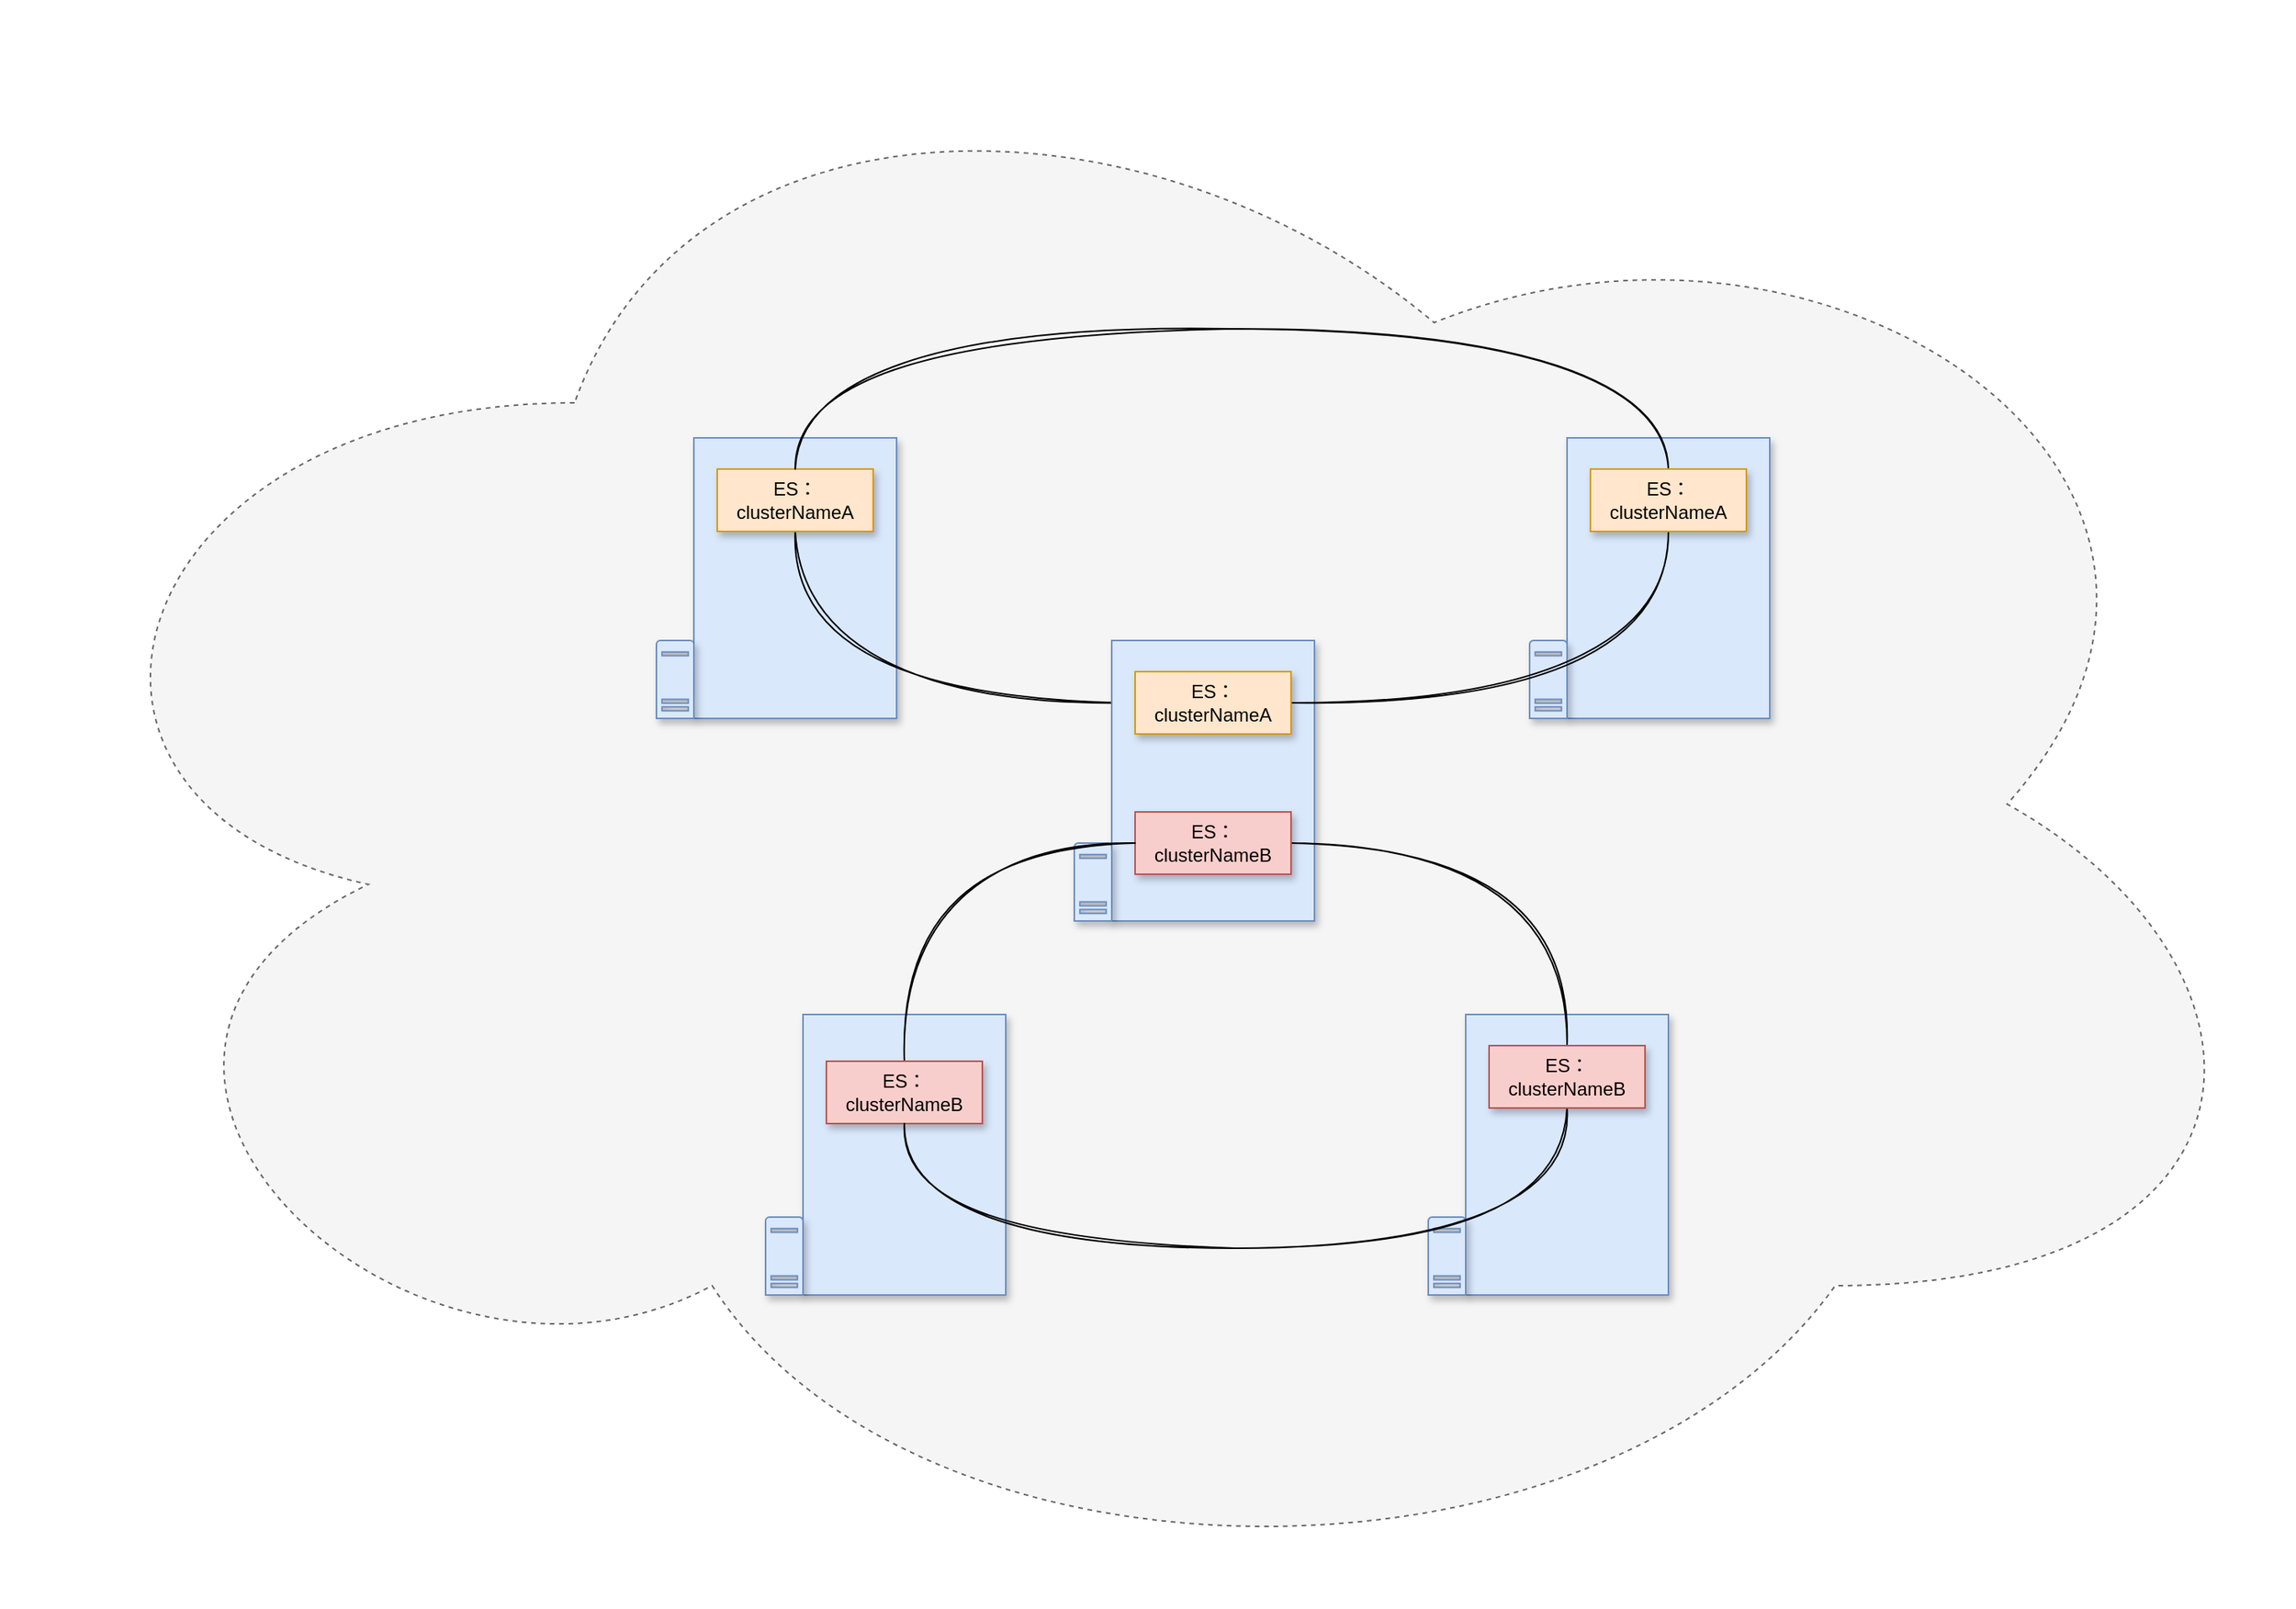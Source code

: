 <mxfile version="28.2.5" pages="5">
  <diagram name="第 1 页" id="NcM-KPUOSiEIslDwOv7z">
    <mxGraphModel dx="2466" dy="1589" grid="0" gridSize="10" guides="1" tooltips="1" connect="1" arrows="1" fold="1" page="0" pageScale="1" pageWidth="827" pageHeight="1169" math="0" shadow="0">
      <root>
        <mxCell id="0" />
        <mxCell id="1" parent="0" />
        <mxCell id="ZW7lrnVbHajq0xkmh-cy-1" value="" style="ellipse;shape=cloud;whiteSpace=wrap;html=1;shadow=0;dashed=1;fillColor=#f5f5f5;strokeColor=#666666;fontColor=#333333;gradientColor=none;" parent="1" vertex="1">
          <mxGeometry x="-380" y="-320" width="1470" height="1030" as="geometry" />
        </mxCell>
        <mxCell id="ZW7lrnVbHajq0xkmh-cy-5" value="" style="rounded=0;whiteSpace=wrap;html=1;shadow=1;fillColor=#dae8fc;strokeColor=#6c8ebf;" parent="1" vertex="1">
          <mxGeometry x="64" y="-40" width="130" height="180" as="geometry" />
        </mxCell>
        <mxCell id="POkueLPnhBk4HxsS4aua-1" value="" style="sketch=0;aspect=fixed;pointerEvents=1;shadow=1;dashed=0;html=1;strokeColor=#6c8ebf;labelPosition=center;verticalLabelPosition=bottom;verticalAlign=top;align=center;fillColor=#dae8fc;shape=mxgraph.mscae.enterprise.server_generic" vertex="1" parent="1">
          <mxGeometry x="40" y="90" width="24" height="50" as="geometry" />
        </mxCell>
        <mxCell id="POkueLPnhBk4HxsS4aua-26" style="edgeStyle=orthogonalEdgeStyle;rounded=0;orthogonalLoop=1;jettySize=auto;html=1;entryX=0;entryY=0.5;entryDx=0;entryDy=0;curved=1;exitX=0.5;exitY=1;exitDx=0;exitDy=0;sketch=1;curveFitting=1;jiggle=2;" edge="1" parent="1" source="POkueLPnhBk4HxsS4aua-4" target="POkueLPnhBk4HxsS4aua-14">
          <mxGeometry relative="1" as="geometry" />
        </mxCell>
        <mxCell id="POkueLPnhBk4HxsS4aua-4" value="ES：clusterNameA" style="rounded=0;whiteSpace=wrap;html=1;fillColor=#ffe6cc;strokeColor=#d79b00;shadow=1;" vertex="1" parent="1">
          <mxGeometry x="79" y="-20" width="100" height="40" as="geometry" />
        </mxCell>
        <mxCell id="POkueLPnhBk4HxsS4aua-6" value="" style="rounded=0;whiteSpace=wrap;html=1;shadow=1;fillColor=#dae8fc;strokeColor=#6c8ebf;" vertex="1" parent="1">
          <mxGeometry x="332" y="90" width="130" height="180" as="geometry" />
        </mxCell>
        <mxCell id="POkueLPnhBk4HxsS4aua-8" value="" style="rounded=0;whiteSpace=wrap;html=1;shadow=1;fillColor=#dae8fc;strokeColor=#6c8ebf;" vertex="1" parent="1">
          <mxGeometry x="624" y="-40" width="130" height="180" as="geometry" />
        </mxCell>
        <mxCell id="POkueLPnhBk4HxsS4aua-7" value="" style="sketch=0;aspect=fixed;pointerEvents=1;shadow=1;dashed=0;html=1;strokeColor=#6c8ebf;labelPosition=center;verticalLabelPosition=bottom;verticalAlign=top;align=center;fillColor=#dae8fc;shape=mxgraph.mscae.enterprise.server_generic" vertex="1" parent="1">
          <mxGeometry x="308" y="220" width="24" height="50" as="geometry" />
        </mxCell>
        <mxCell id="POkueLPnhBk4HxsS4aua-9" value="" style="sketch=0;aspect=fixed;pointerEvents=1;shadow=1;dashed=0;html=1;strokeColor=#6c8ebf;labelPosition=center;verticalLabelPosition=bottom;verticalAlign=top;align=center;fillColor=#dae8fc;shape=mxgraph.mscae.enterprise.server_generic" vertex="1" parent="1">
          <mxGeometry x="600" y="90" width="24" height="50" as="geometry" />
        </mxCell>
        <mxCell id="POkueLPnhBk4HxsS4aua-10" value="" style="rounded=0;whiteSpace=wrap;html=1;shadow=1;fillColor=#dae8fc;strokeColor=#6c8ebf;" vertex="1" parent="1">
          <mxGeometry x="134" y="330" width="130" height="180" as="geometry" />
        </mxCell>
        <mxCell id="POkueLPnhBk4HxsS4aua-11" value="" style="sketch=0;aspect=fixed;pointerEvents=1;shadow=1;dashed=0;html=1;strokeColor=#6c8ebf;labelPosition=center;verticalLabelPosition=bottom;verticalAlign=top;align=center;fillColor=#dae8fc;shape=mxgraph.mscae.enterprise.server_generic" vertex="1" parent="1">
          <mxGeometry x="110" y="460" width="24" height="50" as="geometry" />
        </mxCell>
        <mxCell id="POkueLPnhBk4HxsS4aua-12" value="" style="rounded=0;whiteSpace=wrap;html=1;shadow=1;fillColor=#dae8fc;strokeColor=#6c8ebf;" vertex="1" parent="1">
          <mxGeometry x="559" y="330" width="130" height="180" as="geometry" />
        </mxCell>
        <mxCell id="POkueLPnhBk4HxsS4aua-13" value="" style="sketch=0;aspect=fixed;pointerEvents=1;shadow=1;dashed=0;html=1;strokeColor=#6c8ebf;labelPosition=center;verticalLabelPosition=bottom;verticalAlign=top;align=center;fillColor=#dae8fc;shape=mxgraph.mscae.enterprise.server_generic" vertex="1" parent="1">
          <mxGeometry x="535" y="460" width="24" height="50" as="geometry" />
        </mxCell>
        <mxCell id="POkueLPnhBk4HxsS4aua-27" style="edgeStyle=orthogonalEdgeStyle;rounded=0;orthogonalLoop=1;jettySize=auto;html=1;entryX=0.5;entryY=1;entryDx=0;entryDy=0;curved=1;endArrow=none;endFill=0;sketch=1;curveFitting=1;jiggle=2;" edge="1" parent="1" source="POkueLPnhBk4HxsS4aua-14" target="POkueLPnhBk4HxsS4aua-15">
          <mxGeometry relative="1" as="geometry" />
        </mxCell>
        <mxCell id="POkueLPnhBk4HxsS4aua-14" value="ES：clusterNameA" style="rounded=0;whiteSpace=wrap;html=1;fillColor=#ffe6cc;strokeColor=#d79b00;shadow=1;" vertex="1" parent="1">
          <mxGeometry x="347" y="110" width="100" height="40" as="geometry" />
        </mxCell>
        <mxCell id="POkueLPnhBk4HxsS4aua-28" style="edgeStyle=orthogonalEdgeStyle;rounded=0;orthogonalLoop=1;jettySize=auto;html=1;entryX=0.5;entryY=0;entryDx=0;entryDy=0;curved=1;endArrow=none;endFill=0;sketch=1;curveFitting=1;jiggle=2;" edge="1" parent="1" source="POkueLPnhBk4HxsS4aua-15" target="POkueLPnhBk4HxsS4aua-4">
          <mxGeometry relative="1" as="geometry">
            <Array as="points">
              <mxPoint x="689" y="-110" />
              <mxPoint x="129" y="-110" />
            </Array>
          </mxGeometry>
        </mxCell>
        <mxCell id="POkueLPnhBk4HxsS4aua-15" value="ES：clusterNameA" style="rounded=0;whiteSpace=wrap;html=1;fillColor=#ffe6cc;strokeColor=#d79b00;shadow=1;" vertex="1" parent="1">
          <mxGeometry x="639" y="-20" width="100" height="40" as="geometry" />
        </mxCell>
        <mxCell id="POkueLPnhBk4HxsS4aua-30" style="edgeStyle=orthogonalEdgeStyle;rounded=0;orthogonalLoop=1;jettySize=auto;html=1;entryX=0.5;entryY=0;entryDx=0;entryDy=0;curved=1;endArrow=none;endFill=0;sketch=1;curveFitting=1;jiggle=2;" edge="1" parent="1" source="POkueLPnhBk4HxsS4aua-16" target="POkueLPnhBk4HxsS4aua-18">
          <mxGeometry relative="1" as="geometry" />
        </mxCell>
        <mxCell id="POkueLPnhBk4HxsS4aua-16" value="ES：clusterNameB" style="rounded=0;whiteSpace=wrap;html=1;fillColor=#f8cecc;strokeColor=#b85450;shadow=1;" vertex="1" parent="1">
          <mxGeometry x="347" y="200" width="100" height="40" as="geometry" />
        </mxCell>
        <mxCell id="POkueLPnhBk4HxsS4aua-29" style="edgeStyle=orthogonalEdgeStyle;rounded=0;orthogonalLoop=1;jettySize=auto;html=1;entryX=0;entryY=0.5;entryDx=0;entryDy=0;curved=1;exitX=0.5;exitY=0;exitDx=0;exitDy=0;endArrow=none;endFill=0;sketch=1;curveFitting=1;jiggle=2;" edge="1" parent="1" source="POkueLPnhBk4HxsS4aua-17" target="POkueLPnhBk4HxsS4aua-16">
          <mxGeometry relative="1" as="geometry" />
        </mxCell>
        <mxCell id="POkueLPnhBk4HxsS4aua-17" value="ES：clusterNameB" style="rounded=0;whiteSpace=wrap;html=1;fillColor=#f8cecc;strokeColor=#b85450;shadow=1;" vertex="1" parent="1">
          <mxGeometry x="149" y="360" width="100" height="40" as="geometry" />
        </mxCell>
        <mxCell id="POkueLPnhBk4HxsS4aua-32" style="edgeStyle=orthogonalEdgeStyle;rounded=0;orthogonalLoop=1;jettySize=auto;html=1;entryX=0.5;entryY=1;entryDx=0;entryDy=0;curved=1;endArrow=none;endFill=0;sketch=1;curveFitting=1;jiggle=2;" edge="1" parent="1" source="POkueLPnhBk4HxsS4aua-18" target="POkueLPnhBk4HxsS4aua-17">
          <mxGeometry relative="1" as="geometry">
            <Array as="points">
              <mxPoint x="624" y="480" />
              <mxPoint x="199" y="480" />
            </Array>
          </mxGeometry>
        </mxCell>
        <mxCell id="POkueLPnhBk4HxsS4aua-18" value="ES：clusterNameB" style="rounded=0;whiteSpace=wrap;html=1;fillColor=#f8cecc;strokeColor=#b85450;shadow=1;" vertex="1" parent="1">
          <mxGeometry x="574" y="350" width="100" height="40" as="geometry" />
        </mxCell>
      </root>
    </mxGraphModel>
  </diagram>
  <diagram id="6DK0DR-X8en_kLgxcqlA" name="第 2 页">
    <mxGraphModel dx="2866" dy="1189" grid="0" gridSize="10" guides="1" tooltips="1" connect="1" arrows="1" fold="1" page="0" pageScale="1" pageWidth="827" pageHeight="1169" math="0" shadow="0">
      <root>
        <mxCell id="0" />
        <mxCell id="1" parent="0" />
        <mxCell id="HaYSIM9IVPqU2rIB0iPA-1" value="" style="rounded=0;whiteSpace=wrap;html=1;shadow=1;fillColor=#d5e8d4;strokeColor=#82b366;" vertex="1" parent="1">
          <mxGeometry x="-400" y="250" width="830" height="120" as="geometry" />
        </mxCell>
        <mxCell id="HaYSIM9IVPqU2rIB0iPA-2" value="" style="rounded=0;whiteSpace=wrap;html=1;shadow=1;fillColor=#dae8fc;strokeColor=#6c8ebf;" vertex="1" parent="1">
          <mxGeometry x="-400" y="500" width="600" height="450" as="geometry" />
        </mxCell>
        <mxCell id="HaYSIM9IVPqU2rIB0iPA-4" value="" style="rounded=0;whiteSpace=wrap;html=1;shadow=1;fillColor=#dae8fc;strokeColor=#6c8ebf;" vertex="1" parent="1">
          <mxGeometry x="230" y="400" width="200" height="550" as="geometry" />
        </mxCell>
        <mxCell id="HaYSIM9IVPqU2rIB0iPA-5" value="" style="rounded=0;whiteSpace=wrap;html=1;shadow=1;fillColor=#ffe6cc;strokeColor=#d79b00;" vertex="1" parent="1">
          <mxGeometry x="-400" y="400" width="600" height="90" as="geometry" />
        </mxCell>
        <mxCell id="HaYSIM9IVPqU2rIB0iPA-6" value="集群管理" style="rounded=1;whiteSpace=wrap;html=1;shadow=1;" vertex="1" parent="1">
          <mxGeometry x="-130" y="415" width="130" height="50" as="geometry" />
        </mxCell>
        <mxCell id="HaYSIM9IVPqU2rIB0iPA-7" value="流量路由" style="rounded=1;whiteSpace=wrap;html=1;shadow=1;" vertex="1" parent="1">
          <mxGeometry x="40" y="415" width="130" height="50" as="geometry" />
        </mxCell>
        <mxCell id="HaYSIM9IVPqU2rIB0iPA-8" value="" style="rounded=0;whiteSpace=wrap;html=1;dashed=1;shadow=1;" vertex="1" parent="1">
          <mxGeometry x="-310" y="538.75" width="230" height="372.5" as="geometry" />
        </mxCell>
        <mxCell id="HaYSIM9IVPqU2rIB0iPA-9" value="" style="rounded=0;whiteSpace=wrap;html=1;dashed=1;shadow=1;" vertex="1" parent="1">
          <mxGeometry x="-50" y="538.75" width="230" height="372.5" as="geometry" />
        </mxCell>
        <mxCell id="HaYSIM9IVPqU2rIB0iPA-10" value="条件组装" style="rounded=1;whiteSpace=wrap;html=1;shadow=1;" vertex="1" parent="1">
          <mxGeometry x="-300" y="290" width="190" height="50" as="geometry" />
        </mxCell>
        <mxCell id="HaYSIM9IVPqU2rIB0iPA-11" value="索引管理" style="rounded=1;whiteSpace=wrap;html=1;shadow=1;" vertex="1" parent="1">
          <mxGeometry x="-300" y="415" width="130" height="50" as="geometry" />
        </mxCell>
        <mxCell id="HaYSIM9IVPqU2rIB0iPA-12" value="货源召回" style="rounded=1;whiteSpace=wrap;html=1;shadow=1;" vertex="1" parent="1">
          <mxGeometry x="-60" y="290" width="190" height="50" as="geometry" />
        </mxCell>
        <mxCell id="HaYSIM9IVPqU2rIB0iPA-13" value="结果组装" style="rounded=1;whiteSpace=wrap;html=1;shadow=1;" vertex="1" parent="1">
          <mxGeometry x="170" y="290" width="190" height="50" as="geometry" />
        </mxCell>
        <mxCell id="sPuUe4dWQQcML2RTUmLT-4" value="cargo-cluster01" style="rounded=1;whiteSpace=wrap;html=1;shadow=1;" vertex="1" parent="1">
          <mxGeometry x="-260" y="590" width="130" height="50" as="geometry" />
        </mxCell>
        <mxCell id="sPuUe4dWQQcML2RTUmLT-5" value="cargo-cluster02" style="rounded=1;whiteSpace=wrap;html=1;shadow=1;" vertex="1" parent="1">
          <mxGeometry x="-260" y="690" width="130" height="50" as="geometry" />
        </mxCell>
        <mxCell id="sPuUe4dWQQcML2RTUmLT-6" value="cargo-cluster03" style="rounded=1;whiteSpace=wrap;html=1;shadow=1;" vertex="1" parent="1">
          <mxGeometry x="-260" y="790" width="130" height="50" as="geometry" />
        </mxCell>
        <mxCell id="sPuUe4dWQQcML2RTUmLT-7" value="cargo-cluster04" style="rounded=1;whiteSpace=wrap;html=1;shadow=1;" vertex="1" parent="1">
          <mxGeometry y="590" width="130" height="50" as="geometry" />
        </mxCell>
        <mxCell id="sPuUe4dWQQcML2RTUmLT-8" value="cargo-cluster05" style="rounded=1;whiteSpace=wrap;html=1;shadow=1;" vertex="1" parent="1">
          <mxGeometry y="690" width="130" height="50" as="geometry" />
        </mxCell>
        <mxCell id="sPuUe4dWQQcML2RTUmLT-9" value="cargo-cluster06" style="rounded=1;whiteSpace=wrap;html=1;shadow=1;" vertex="1" parent="1">
          <mxGeometry y="790" width="130" height="50" as="geometry" />
        </mxCell>
        <mxCell id="sPuUe4dWQQcML2RTUmLT-11" value="主搜" style="rounded=0;whiteSpace=wrap;html=1;dashed=1;shadow=0;glass=0;gradientColor=none;" vertex="1" parent="1">
          <mxGeometry x="-310" y="538.75" width="230" height="30" as="geometry" />
        </mxCell>
        <mxCell id="sPuUe4dWQQcML2RTUmLT-12" value="推荐" style="rounded=0;whiteSpace=wrap;html=1;dashed=1;shadow=0;" vertex="1" parent="1">
          <mxGeometry x="-50" y="538.75" width="230" height="30" as="geometry" />
        </mxCell>
        <mxCell id="sPuUe4dWQQcML2RTUmLT-13" value="倒排&lt;div&gt;ES cluster&lt;/div&gt;" style="sketch=0;aspect=fixed;pointerEvents=1;shadow=1;dashed=0;html=1;strokeColor=#6c8ebf;labelPosition=center;verticalLabelPosition=bottom;verticalAlign=top;align=center;fillColor=#dae8fc;shape=mxgraph.mscae.enterprise.cluster_server" vertex="1" parent="1">
          <mxGeometry x="-390" y="510" width="60" height="75" as="geometry" />
        </mxCell>
        <mxCell id="sPuUe4dWQQcML2RTUmLT-14" value="检索服务" style="sketch=0;aspect=fixed;pointerEvents=1;shadow=1;dashed=0;html=1;strokeColor=#82b366;labelPosition=center;verticalLabelPosition=bottom;verticalAlign=top;align=center;fillColor=#d5e8d4;shape=mxgraph.mscae.enterprise.application_server" vertex="1" parent="1">
          <mxGeometry x="-390" y="260" width="60.2" height="70" as="geometry" />
        </mxCell>
        <mxCell id="sPuUe4dWQQcML2RTUmLT-15" value="knowsearch" style="sketch=0;aspect=fixed;pointerEvents=1;shadow=1;dashed=0;html=1;strokeColor=#d79b00;labelPosition=center;verticalLabelPosition=bottom;verticalAlign=top;align=center;shape=mxgraph.azure.startup_task;fillColor=#ffe6cc;" vertex="1" parent="1">
          <mxGeometry x="-390" y="410" width="48" height="50" as="geometry" />
        </mxCell>
        <mxCell id="sPuUe4dWQQcML2RTUmLT-19" value="正排 Redis cluster" style="sketch=0;aspect=fixed;pointerEvents=1;shadow=1;dashed=0;html=1;strokeColor=#6c8ebf;labelPosition=center;verticalLabelPosition=bottom;verticalAlign=top;align=center;fillColor=#dae8fc;shape=mxgraph.mscae.enterprise.server_farm" vertex="1" parent="1">
          <mxGeometry x="283.13" y="415" width="93.75" height="60" as="geometry" />
        </mxCell>
        <mxCell id="sPuUe4dWQQcML2RTUmLT-20" value="forward-cluster01" style="rounded=1;whiteSpace=wrap;html=1;shadow=1;" vertex="1" parent="1">
          <mxGeometry x="265" y="540" width="130" height="50" as="geometry" />
        </mxCell>
        <mxCell id="sPuUe4dWQQcML2RTUmLT-22" value="forward-cluster02" style="rounded=1;whiteSpace=wrap;html=1;shadow=1;" vertex="1" parent="1">
          <mxGeometry x="265" y="640" width="130" height="50" as="geometry" />
        </mxCell>
        <mxCell id="sPuUe4dWQQcML2RTUmLT-23" value="forward-cluster03" style="rounded=1;whiteSpace=wrap;html=1;shadow=1;" vertex="1" parent="1">
          <mxGeometry x="265" y="740" width="130" height="50" as="geometry" />
        </mxCell>
        <mxCell id="sPuUe4dWQQcML2RTUmLT-24" value="forward-cluster04" style="rounded=1;whiteSpace=wrap;html=1;shadow=1;" vertex="1" parent="1">
          <mxGeometry x="265" y="840" width="130" height="50" as="geometry" />
        </mxCell>
      </root>
    </mxGraphModel>
  </diagram>
  <diagram id="j7sSobQefZrTiGpCo88B" name="第 3 页">
    <mxGraphModel dx="2866" dy="1189" grid="0" gridSize="10" guides="1" tooltips="1" connect="1" arrows="1" fold="1" page="0" pageScale="1" pageWidth="827" pageHeight="1169" math="0" shadow="0">
      <root>
        <mxCell id="0" />
        <mxCell id="1" parent="0" />
        <mxCell id="hUkBHmyU31tKuF2Mvk2b-20" style="edgeStyle=orthogonalEdgeStyle;rounded=0;orthogonalLoop=1;jettySize=auto;html=1;entryX=0.5;entryY=0;entryDx=0;entryDy=0;" edge="1" parent="1" source="hUkBHmyU31tKuF2Mvk2b-14" target="hUkBHmyU31tKuF2Mvk2b-19">
          <mxGeometry relative="1" as="geometry" />
        </mxCell>
        <mxCell id="hUkBHmyU31tKuF2Mvk2b-14" value="" style="rounded=0;whiteSpace=wrap;html=1;dashed=1;shadow=1;fillColor=#dae8fc;strokeColor=#6c8ebf;" vertex="1" parent="1">
          <mxGeometry x="-280" y="720" width="520" height="150" as="geometry" />
        </mxCell>
        <mxCell id="hUkBHmyU31tKuF2Mvk2b-5" value="" style="edgeStyle=orthogonalEdgeStyle;rounded=0;orthogonalLoop=1;jettySize=auto;html=1;" edge="1" parent="1" source="hUkBHmyU31tKuF2Mvk2b-1" target="hUkBHmyU31tKuF2Mvk2b-4">
          <mxGeometry relative="1" as="geometry" />
        </mxCell>
        <mxCell id="hUkBHmyU31tKuF2Mvk2b-1" value="货源事件&lt;div&gt;上架、更新、下架&lt;/div&gt;" style="rounded=1;whiteSpace=wrap;html=1;shadow=1;fillColor=#dae8fc;strokeColor=#6c8ebf;" vertex="1" parent="1">
          <mxGeometry x="-120" y="40" width="200" height="80" as="geometry" />
        </mxCell>
        <mxCell id="hUkBHmyU31tKuF2Mvk2b-7" style="edgeStyle=orthogonalEdgeStyle;rounded=0;orthogonalLoop=1;jettySize=auto;html=1;entryX=0.5;entryY=0;entryDx=0;entryDy=0;" edge="1" parent="1" source="hUkBHmyU31tKuF2Mvk2b-4" target="hUkBHmyU31tKuF2Mvk2b-6">
          <mxGeometry relative="1" as="geometry" />
        </mxCell>
        <mxCell id="hUkBHmyU31tKuF2Mvk2b-4" value="货源属性值处理" style="rounded=1;whiteSpace=wrap;html=1;shadow=1;fillColor=#dae8fc;strokeColor=#6c8ebf;" vertex="1" parent="1">
          <mxGeometry x="-120" y="170" width="200" height="80" as="geometry" />
        </mxCell>
        <mxCell id="hUkBHmyU31tKuF2Mvk2b-6" value="数据中心Merge" style="rounded=1;whiteSpace=wrap;html=1;shadow=1;fillColor=#f8cecc;strokeColor=#b85450;" vertex="1" parent="1">
          <mxGeometry x="-120" y="300" width="200" height="80" as="geometry" />
        </mxCell>
        <mxCell id="hUkBHmyU31tKuF2Mvk2b-16" style="edgeStyle=orthogonalEdgeStyle;rounded=0;orthogonalLoop=1;jettySize=auto;html=1;" edge="1" parent="1" source="hUkBHmyU31tKuF2Mvk2b-8" target="hUkBHmyU31tKuF2Mvk2b-11">
          <mxGeometry relative="1" as="geometry" />
        </mxCell>
        <mxCell id="hUkBHmyU31tKuF2Mvk2b-8" value="&lt;div&gt;基于外部版本号，&lt;/div&gt;并发写入相应ES集群" style="rounded=1;whiteSpace=wrap;html=1;shadow=1;fillColor=#dae8fc;strokeColor=#6c8ebf;" vertex="1" parent="1">
          <mxGeometry x="-120" y="590" width="200" height="80" as="geometry" />
        </mxCell>
        <mxCell id="hUkBHmyU31tKuF2Mvk2b-10" value="cluster01" style="shape=cylinder3;whiteSpace=wrap;html=1;boundedLbl=1;backgroundOutline=1;size=15;shadow=1;fillColor=#dae8fc;strokeColor=#6c8ebf;" vertex="1" parent="1">
          <mxGeometry x="-230" y="750" width="60" height="90" as="geometry" />
        </mxCell>
        <mxCell id="hUkBHmyU31tKuF2Mvk2b-11" value="cluster02" style="shape=cylinder3;whiteSpace=wrap;html=1;boundedLbl=1;backgroundOutline=1;size=15;shadow=1;fillColor=#dae8fc;strokeColor=#6c8ebf;" vertex="1" parent="1">
          <mxGeometry x="-110" y="750" width="60" height="90" as="geometry" />
        </mxCell>
        <mxCell id="hUkBHmyU31tKuF2Mvk2b-12" value="cluster03" style="shape=cylinder3;whiteSpace=wrap;html=1;boundedLbl=1;backgroundOutline=1;size=15;shadow=1;fillColor=#dae8fc;strokeColor=#6c8ebf;" vertex="1" parent="1">
          <mxGeometry x="10" y="750" width="60" height="90" as="geometry" />
        </mxCell>
        <mxCell id="hUkBHmyU31tKuF2Mvk2b-13" value="cluster04" style="shape=cylinder3;whiteSpace=wrap;html=1;boundedLbl=1;backgroundOutline=1;size=15;shadow=1;fillColor=#dae8fc;strokeColor=#6c8ebf;" vertex="1" parent="1">
          <mxGeometry x="130" y="750" width="60" height="90" as="geometry" />
        </mxCell>
        <mxCell id="hUkBHmyU31tKuF2Mvk2b-15" style="edgeStyle=orthogonalEdgeStyle;rounded=0;orthogonalLoop=1;jettySize=auto;html=1;entryX=0.5;entryY=0;entryDx=0;entryDy=0;entryPerimeter=0;" edge="1" parent="1" source="hUkBHmyU31tKuF2Mvk2b-8" target="hUkBHmyU31tKuF2Mvk2b-10">
          <mxGeometry relative="1" as="geometry" />
        </mxCell>
        <mxCell id="hUkBHmyU31tKuF2Mvk2b-17" style="edgeStyle=orthogonalEdgeStyle;rounded=0;orthogonalLoop=1;jettySize=auto;html=1;entryX=0.5;entryY=0;entryDx=0;entryDy=0;entryPerimeter=0;" edge="1" parent="1" source="hUkBHmyU31tKuF2Mvk2b-8" target="hUkBHmyU31tKuF2Mvk2b-12">
          <mxGeometry relative="1" as="geometry" />
        </mxCell>
        <mxCell id="hUkBHmyU31tKuF2Mvk2b-18" style="edgeStyle=orthogonalEdgeStyle;rounded=0;orthogonalLoop=1;jettySize=auto;html=1;entryX=0.5;entryY=0;entryDx=0;entryDy=0;entryPerimeter=0;" edge="1" parent="1" source="hUkBHmyU31tKuF2Mvk2b-8" target="hUkBHmyU31tKuF2Mvk2b-13">
          <mxGeometry relative="1" as="geometry" />
        </mxCell>
        <mxCell id="hUkBHmyU31tKuF2Mvk2b-22" value="" style="edgeStyle=orthogonalEdgeStyle;rounded=0;orthogonalLoop=1;jettySize=auto;html=1;" edge="1" parent="1" source="hUkBHmyU31tKuF2Mvk2b-19" target="hUkBHmyU31tKuF2Mvk2b-21">
          <mxGeometry relative="1" as="geometry" />
        </mxCell>
        <mxCell id="hUkBHmyU31tKuF2Mvk2b-34" style="edgeStyle=orthogonalEdgeStyle;rounded=0;orthogonalLoop=1;jettySize=auto;html=1;entryX=0;entryY=0.5;entryDx=0;entryDy=0;" edge="1" parent="1" source="hUkBHmyU31tKuF2Mvk2b-19" target="hUkBHmyU31tKuF2Mvk2b-23">
          <mxGeometry relative="1" as="geometry" />
        </mxCell>
        <mxCell id="hUkBHmyU31tKuF2Mvk2b-48" style="edgeStyle=orthogonalEdgeStyle;rounded=0;orthogonalLoop=1;jettySize=auto;html=1;entryX=1;entryY=0.5;entryDx=0;entryDy=0;" edge="1" parent="1" source="hUkBHmyU31tKuF2Mvk2b-19" target="hUkBHmyU31tKuF2Mvk2b-47">
          <mxGeometry relative="1" as="geometry" />
        </mxCell>
        <mxCell id="hUkBHmyU31tKuF2Mvk2b-19" value="根据写入结果，&lt;div&gt;对写入失败的集群进行延时重试&lt;/div&gt;" style="rounded=1;whiteSpace=wrap;html=1;shadow=1;fillColor=#dae8fc;strokeColor=#6c8ebf;" vertex="1" parent="1">
          <mxGeometry x="-120" y="930" width="200" height="80" as="geometry" />
        </mxCell>
        <mxCell id="hUkBHmyU31tKuF2Mvk2b-21" value="end" style="rounded=1;whiteSpace=wrap;html=1;shadow=1;fillColor=#dae8fc;strokeColor=#6c8ebf;" vertex="1" parent="1">
          <mxGeometry x="-120" y="1070" width="200" height="80" as="geometry" />
        </mxCell>
        <mxCell id="hUkBHmyU31tKuF2Mvk2b-35" style="edgeStyle=orthogonalEdgeStyle;rounded=0;orthogonalLoop=1;jettySize=auto;html=1;entryX=0.5;entryY=1;entryDx=0;entryDy=0;" edge="1" parent="1" source="hUkBHmyU31tKuF2Mvk2b-23" target="hUkBHmyU31tKuF2Mvk2b-29">
          <mxGeometry relative="1" as="geometry" />
        </mxCell>
        <mxCell id="hUkBHmyU31tKuF2Mvk2b-39" value="N" style="edgeLabel;html=1;align=center;verticalAlign=middle;resizable=0;points=[];" vertex="1" connectable="0" parent="hUkBHmyU31tKuF2Mvk2b-35">
          <mxGeometry x="-0.16" relative="1" as="geometry">
            <mxPoint as="offset" />
          </mxGeometry>
        </mxCell>
        <mxCell id="hUkBHmyU31tKuF2Mvk2b-37" style="edgeStyle=orthogonalEdgeStyle;rounded=0;orthogonalLoop=1;jettySize=auto;html=1;entryX=0.5;entryY=0;entryDx=0;entryDy=0;" edge="1" parent="1" source="hUkBHmyU31tKuF2Mvk2b-23" target="hUkBHmyU31tKuF2Mvk2b-36">
          <mxGeometry relative="1" as="geometry" />
        </mxCell>
        <mxCell id="hUkBHmyU31tKuF2Mvk2b-38" value="Y" style="edgeLabel;html=1;align=center;verticalAlign=middle;resizable=0;points=[];" vertex="1" connectable="0" parent="hUkBHmyU31tKuF2Mvk2b-37">
          <mxGeometry x="-0.04" y="2" relative="1" as="geometry">
            <mxPoint as="offset" />
          </mxGeometry>
        </mxCell>
        <mxCell id="hUkBHmyU31tKuF2Mvk2b-23" value="是否超过最大重试次数" style="rhombus;whiteSpace=wrap;html=1;shadow=1;fillColor=#dae8fc;strokeColor=#6c8ebf;" vertex="1" parent="1">
          <mxGeometry x="290" y="920" width="260" height="100" as="geometry" />
        </mxCell>
        <mxCell id="hUkBHmyU31tKuF2Mvk2b-32" style="edgeStyle=orthogonalEdgeStyle;rounded=0;orthogonalLoop=1;jettySize=auto;html=1;entryX=0.5;entryY=1;entryDx=0;entryDy=0;" edge="1" parent="1" source="hUkBHmyU31tKuF2Mvk2b-26" target="hUkBHmyU31tKuF2Mvk2b-30">
          <mxGeometry relative="1" as="geometry" />
        </mxCell>
        <mxCell id="hUkBHmyU31tKuF2Mvk2b-26" value="" style="verticalLabelPosition=bottom;verticalAlign=top;html=1;shape=mxgraph.flowchart.parallel_mode;pointerEvents=1;shadow=1;fillColor=#dae8fc;strokeColor=#6c8ebf;" vertex="1" parent="1">
          <mxGeometry x="372.5" y="720" width="95" height="40" as="geometry" />
        </mxCell>
        <mxCell id="hUkBHmyU31tKuF2Mvk2b-29" value="发送延时重试消息" style="rounded=1;whiteSpace=wrap;html=1;shadow=1;fillColor=#dae8fc;strokeColor=#6c8ebf;" vertex="1" parent="1">
          <mxGeometry x="320" y="790" width="200" height="80" as="geometry" />
        </mxCell>
        <mxCell id="hUkBHmyU31tKuF2Mvk2b-31" style="edgeStyle=orthogonalEdgeStyle;rounded=0;orthogonalLoop=1;jettySize=auto;html=1;entryX=0.5;entryY=0;entryDx=0;entryDy=0;" edge="1" parent="1" source="hUkBHmyU31tKuF2Mvk2b-30" target="hUkBHmyU31tKuF2Mvk2b-8">
          <mxGeometry relative="1" as="geometry">
            <Array as="points">
              <mxPoint x="420" y="570" />
              <mxPoint x="-20" y="570" />
            </Array>
          </mxGeometry>
        </mxCell>
        <mxCell id="hUkBHmyU31tKuF2Mvk2b-30" value="延时消费" style="rounded=1;whiteSpace=wrap;html=1;shadow=1;fillColor=#dae8fc;strokeColor=#6c8ebf;" vertex="1" parent="1">
          <mxGeometry x="320" y="590" width="200" height="80" as="geometry" />
        </mxCell>
        <mxCell id="hUkBHmyU31tKuF2Mvk2b-33" style="edgeStyle=orthogonalEdgeStyle;rounded=0;orthogonalLoop=1;jettySize=auto;html=1;entryX=0.5;entryY=1;entryDx=0;entryDy=0;entryPerimeter=0;" edge="1" parent="1" source="hUkBHmyU31tKuF2Mvk2b-29" target="hUkBHmyU31tKuF2Mvk2b-26">
          <mxGeometry relative="1" as="geometry" />
        </mxCell>
        <mxCell id="hUkBHmyU31tKuF2Mvk2b-36" value="打点，告警" style="rounded=1;whiteSpace=wrap;html=1;shadow=1;fillColor=#dae8fc;strokeColor=#6c8ebf;" vertex="1" parent="1">
          <mxGeometry x="320" y="1070" width="200" height="80" as="geometry" />
        </mxCell>
        <mxCell id="hUkBHmyU31tKuF2Mvk2b-42" value="" style="outlineConnect=0;dashed=0;verticalLabelPosition=bottom;verticalAlign=top;align=center;html=1;shape=mxgraph.aws3.mysql_db_instance;fillColor=#f8cecc;strokeColor=#b85450;" vertex="1" parent="1">
          <mxGeometry x="-410" y="288" width="100" height="104" as="geometry" />
        </mxCell>
        <mxCell id="hUkBHmyU31tKuF2Mvk2b-43" style="edgeStyle=orthogonalEdgeStyle;rounded=0;orthogonalLoop=1;jettySize=auto;html=1;entryX=1;entryY=0.5;entryDx=0;entryDy=0;entryPerimeter=0;" edge="1" parent="1" source="hUkBHmyU31tKuF2Mvk2b-6" target="hUkBHmyU31tKuF2Mvk2b-42">
          <mxGeometry relative="1" as="geometry" />
        </mxCell>
        <mxCell id="hUkBHmyU31tKuF2Mvk2b-46" style="edgeStyle=orthogonalEdgeStyle;rounded=0;orthogonalLoop=1;jettySize=auto;html=1;" edge="1" parent="1" source="hUkBHmyU31tKuF2Mvk2b-44">
          <mxGeometry relative="1" as="geometry">
            <mxPoint x="-20" y="590" as="targetPoint" />
          </mxGeometry>
        </mxCell>
        <mxCell id="hUkBHmyU31tKuF2Mvk2b-44" value="完整的货源document&lt;div&gt;&lt;br&gt;&lt;div&gt;版本号信息&lt;/div&gt;&lt;/div&gt;" style="shape=note;whiteSpace=wrap;html=1;backgroundOutline=1;darkOpacity=0.05;align=left;fillColor=#dae8fc;strokeColor=#6c8ebf;" vertex="1" parent="1">
          <mxGeometry x="-90" y="430" width="140" height="100" as="geometry" />
        </mxCell>
        <mxCell id="hUkBHmyU31tKuF2Mvk2b-45" style="edgeStyle=orthogonalEdgeStyle;rounded=0;orthogonalLoop=1;jettySize=auto;html=1;entryX=0.5;entryY=0;entryDx=0;entryDy=0;entryPerimeter=0;" edge="1" parent="1" source="hUkBHmyU31tKuF2Mvk2b-6" target="hUkBHmyU31tKuF2Mvk2b-44">
          <mxGeometry relative="1" as="geometry" />
        </mxCell>
        <mxCell id="hUkBHmyU31tKuF2Mvk2b-47" value="版本冲突写入失败，直接丢弃" style="rounded=1;whiteSpace=wrap;html=1;shadow=1;fillColor=#ffe6cc;strokeColor=#d79b00;" vertex="1" parent="1">
          <mxGeometry x="-440" y="930" width="200" height="80" as="geometry" />
        </mxCell>
      </root>
    </mxGraphModel>
  </diagram>
  <diagram id="1UHFJrEZpcMNtvRnG2m5" name="第 4 页">
    <mxGraphModel dx="2466" dy="1189" grid="0" gridSize="10" guides="1" tooltips="1" connect="1" arrows="1" fold="1" page="0" pageScale="1" pageWidth="827" pageHeight="1169" math="0" shadow="0">
      <root>
        <mxCell id="0" />
        <mxCell id="1" parent="0" />
        <mxCell id="wkfCadVF5Tizm8qyM0XL-1" value="业务应用" style="shape=umlLifeline;perimeter=lifelinePerimeter;whiteSpace=wrap;html=1;container=1;dropTarget=0;collapsible=0;recursiveResize=0;outlineConnect=0;portConstraint=eastwest;newEdgeStyle={&quot;curved&quot;:0,&quot;rounded&quot;:0};fillColor=#ffe6cc;strokeColor=#d79b00;" vertex="1" parent="1">
          <mxGeometry x="-280" y="120" width="120" height="400" as="geometry" />
        </mxCell>
        <mxCell id="wkfCadVF5Tizm8qyM0XL-12" value="" style="html=1;points=[[0,0,0,0,5],[0,1,0,0,-5],[1,0,0,0,5],[1,1,0,0,-5]];perimeter=orthogonalPerimeter;outlineConnect=0;targetShapes=umlLifeline;portConstraint=eastwest;newEdgeStyle={&quot;curved&quot;:0,&quot;rounded&quot;:0};fillColor=#ffe6cc;strokeColor=#d79b00;" vertex="1" parent="wkfCadVF5Tizm8qyM0XL-1">
          <mxGeometry x="60" y="80" width="10" height="80" as="geometry" />
        </mxCell>
        <mxCell id="wkfCadVF5Tizm8qyM0XL-14" value="" style="html=1;points=[[0,0,0,0,5],[0,1,0,0,-5],[1,0,0,0,5],[1,1,0,0,-5]];perimeter=orthogonalPerimeter;outlineConnect=0;targetShapes=umlLifeline;portConstraint=eastwest;newEdgeStyle={&quot;curved&quot;:0,&quot;rounded&quot;:0};fillColor=#ffe6cc;strokeColor=#d79b00;" vertex="1" parent="wkfCadVF5Tizm8qyM0XL-1">
          <mxGeometry x="60" y="220" width="10" height="80" as="geometry" />
        </mxCell>
        <mxCell id="wkfCadVF5Tizm8qyM0XL-15" value="业务处理" style="html=1;align=left;spacingLeft=2;endArrow=block;rounded=0;edgeStyle=orthogonalEdgeStyle;curved=0;rounded=0;" edge="1" target="wkfCadVF5Tizm8qyM0XL-14" parent="wkfCadVF5Tizm8qyM0XL-1">
          <mxGeometry relative="1" as="geometry">
            <mxPoint x="65" y="200" as="sourcePoint" />
            <Array as="points">
              <mxPoint x="95" y="230" />
            </Array>
          </mxGeometry>
        </mxCell>
        <mxCell id="wkfCadVF5Tizm8qyM0XL-2" value="database" style="shape=umlLifeline;perimeter=lifelinePerimeter;whiteSpace=wrap;html=1;container=1;dropTarget=0;collapsible=0;recursiveResize=0;outlineConnect=0;portConstraint=eastwest;newEdgeStyle={&quot;curved&quot;:0,&quot;rounded&quot;:0};fillColor=#ffe6cc;strokeColor=#d79b00;" vertex="1" parent="1">
          <mxGeometry x="160" y="120" width="120" height="400" as="geometry" />
        </mxCell>
        <mxCell id="wkfCadVF5Tizm8qyM0XL-6" value="" style="html=1;points=[[0,0,0,0,5],[0,1,0,0,-5],[1,0,0,0,5],[1,1,0,0,-5]];perimeter=orthogonalPerimeter;outlineConnect=0;targetShapes=umlLifeline;portConstraint=eastwest;newEdgeStyle={&quot;curved&quot;:0,&quot;rounded&quot;:0};fillColor=#ffe6cc;strokeColor=#d79b00;" vertex="1" parent="wkfCadVF5Tizm8qyM0XL-2">
          <mxGeometry x="50" y="80" width="10" height="80" as="geometry" />
        </mxCell>
        <mxCell id="wkfCadVF5Tizm8qyM0XL-17" value="" style="html=1;points=[[0,0,0,0,5],[0,1,0,0,-5],[1,0,0,0,5],[1,1,0,0,-5]];perimeter=orthogonalPerimeter;outlineConnect=0;targetShapes=umlLifeline;portConstraint=eastwest;newEdgeStyle={&quot;curved&quot;:0,&quot;rounded&quot;:0};fillColor=#ffe6cc;strokeColor=#d79b00;" vertex="1" parent="wkfCadVF5Tizm8qyM0XL-2">
          <mxGeometry x="50" y="220" width="10" height="80" as="geometry" />
        </mxCell>
        <mxCell id="wkfCadVF5Tizm8qyM0XL-7" value="通过ID查询数据" style="html=1;verticalAlign=bottom;endArrow=block;curved=0;rounded=0;entryX=0;entryY=0;entryDx=0;entryDy=5;exitX=1;exitY=0;exitDx=0;exitDy=5;exitPerimeter=0;" edge="1" target="wkfCadVF5Tizm8qyM0XL-6" parent="1" source="wkfCadVF5Tizm8qyM0XL-12">
          <mxGeometry y="15" relative="1" as="geometry">
            <mxPoint x="140" y="205" as="sourcePoint" />
            <mxPoint as="offset" />
          </mxGeometry>
        </mxCell>
        <mxCell id="wkfCadVF5Tizm8qyM0XL-8" value="return" style="html=1;verticalAlign=bottom;endArrow=open;endSize=8;curved=0;rounded=0;exitX=0;exitY=1;exitDx=0;exitDy=-5;entryX=1;entryY=1;entryDx=0;entryDy=-5;entryPerimeter=0;" edge="1" source="wkfCadVF5Tizm8qyM0XL-6" parent="1" target="wkfCadVF5Tizm8qyM0XL-12">
          <mxGeometry relative="1" as="geometry">
            <mxPoint x="150" y="275" as="targetPoint" />
          </mxGeometry>
        </mxCell>
        <mxCell id="wkfCadVF5Tizm8qyM0XL-18" value="更新" style="html=1;verticalAlign=bottom;endArrow=block;curved=0;rounded=0;entryX=-0.2;entryY=0.738;entryDx=0;entryDy=0;entryPerimeter=0;" edge="1" parent="1" source="wkfCadVF5Tizm8qyM0XL-14" target="wkfCadVF5Tizm8qyM0XL-17">
          <mxGeometry width="80" relative="1" as="geometry">
            <mxPoint x="-180" y="400" as="sourcePoint" />
            <mxPoint x="-100" y="400" as="targetPoint" />
            <mxPoint as="offset" />
          </mxGeometry>
        </mxCell>
      </root>
    </mxGraphModel>
  </diagram>
  <diagram id="wpoLtQOGTDI-eigfBXDS" name="第 5 页">
    <mxGraphModel dx="2866" dy="1189" grid="0" gridSize="10" guides="1" tooltips="1" connect="1" arrows="1" fold="1" page="0" pageScale="1" pageWidth="827" pageHeight="1169" math="0" shadow="0">
      <root>
        <mxCell id="0" />
        <mxCell id="1" parent="0" />
        <mxCell id="Sxg64-sSXvHnbpPh26iy-27" value="" style="rounded=0;whiteSpace=wrap;html=1;dashed=1;fillColor=light-dark(#f3f6f5, #36210a);strokeColor=#FFFFFF;shadow=1;" vertex="1" parent="1">
          <mxGeometry x="-150" y="250" width="830" height="400" as="geometry" />
        </mxCell>
        <mxCell id="Sxg64-sSXvHnbpPh26iy-5" style="edgeStyle=orthogonalEdgeStyle;rounded=0;orthogonalLoop=1;jettySize=auto;html=1;entryX=0;entryY=0.5;entryDx=0;entryDy=0;" edge="1" parent="1" source="Sxg64-sSXvHnbpPh26iy-1" target="Sxg64-sSXvHnbpPh26iy-2">
          <mxGeometry relative="1" as="geometry" />
        </mxCell>
        <mxCell id="Sxg64-sSXvHnbpPh26iy-6" value="路由" style="edgeLabel;html=1;align=center;verticalAlign=middle;resizable=0;points=[];" vertex="1" connectable="0" parent="Sxg64-sSXvHnbpPh26iy-5">
          <mxGeometry x="-0.036" y="1" relative="1" as="geometry">
            <mxPoint as="offset" />
          </mxGeometry>
        </mxCell>
        <mxCell id="Sxg64-sSXvHnbpPh26iy-1" value="协调节点" style="rounded=1;whiteSpace=wrap;html=1;shadow=1;fillColor=#d5e8d4;strokeColor=#82b366;" vertex="1" parent="1">
          <mxGeometry x="-440" y="400" width="90" height="80" as="geometry" />
        </mxCell>
        <mxCell id="Sxg64-sSXvHnbpPh26iy-9" style="edgeStyle=orthogonalEdgeStyle;rounded=0;orthogonalLoop=1;jettySize=auto;html=1;entryX=0;entryY=0.5;entryDx=0;entryDy=0;" edge="1" parent="1" source="Sxg64-sSXvHnbpPh26iy-2" target="Sxg64-sSXvHnbpPh26iy-3">
          <mxGeometry relative="1" as="geometry" />
        </mxCell>
        <mxCell id="Sxg64-sSXvHnbpPh26iy-10" style="edgeStyle=orthogonalEdgeStyle;rounded=0;orthogonalLoop=1;jettySize=auto;html=1;entryX=0;entryY=0.5;entryDx=0;entryDy=0;" edge="1" parent="1" source="Sxg64-sSXvHnbpPh26iy-2" target="Sxg64-sSXvHnbpPh26iy-4">
          <mxGeometry relative="1" as="geometry" />
        </mxCell>
        <mxCell id="Sxg64-sSXvHnbpPh26iy-2" value="分片" style="rounded=1;whiteSpace=wrap;html=1;shadow=1;fillColor=#d5e8d4;strokeColor=#82b366;" vertex="1" parent="1">
          <mxGeometry x="-240" y="400" width="90" height="80" as="geometry" />
        </mxCell>
        <mxCell id="Sxg64-sSXvHnbpPh26iy-13" style="edgeStyle=orthogonalEdgeStyle;rounded=0;orthogonalLoop=1;jettySize=auto;html=1;entryX=0;entryY=0.5;entryDx=0;entryDy=0;" edge="1" parent="1" source="Sxg64-sSXvHnbpPh26iy-3" target="Sxg64-sSXvHnbpPh26iy-11">
          <mxGeometry relative="1" as="geometry">
            <Array as="points">
              <mxPoint x="140" y="320" />
              <mxPoint x="140" y="320" />
            </Array>
          </mxGeometry>
        </mxCell>
        <mxCell id="Sxg64-sSXvHnbpPh26iy-14" value="refresh" style="edgeLabel;html=1;align=center;verticalAlign=middle;resizable=0;points=[];" vertex="1" connectable="0" parent="Sxg64-sSXvHnbpPh26iy-13">
          <mxGeometry x="-0.017" y="-2" relative="1" as="geometry">
            <mxPoint as="offset" />
          </mxGeometry>
        </mxCell>
        <mxCell id="Sxg64-sSXvHnbpPh26iy-3" value="in-memory buffer" style="rounded=1;whiteSpace=wrap;html=1;shadow=1;" vertex="1" parent="1">
          <mxGeometry x="-80" y="280" width="160" height="80" as="geometry" />
        </mxCell>
        <mxCell id="Sxg64-sSXvHnbpPh26iy-19" style="edgeStyle=orthogonalEdgeStyle;rounded=0;orthogonalLoop=1;jettySize=auto;html=1;entryX=0;entryY=0.5;entryDx=0;entryDy=0;" edge="1" parent="1" source="Sxg64-sSXvHnbpPh26iy-4" target="Sxg64-sSXvHnbpPh26iy-18">
          <mxGeometry relative="1" as="geometry" />
        </mxCell>
        <mxCell id="Sxg64-sSXvHnbpPh26iy-21" value="flush" style="edgeLabel;html=1;align=center;verticalAlign=middle;resizable=0;points=[];" vertex="1" connectable="0" parent="Sxg64-sSXvHnbpPh26iy-19">
          <mxGeometry x="-0.058" relative="1" as="geometry">
            <mxPoint as="offset" />
          </mxGeometry>
        </mxCell>
        <mxCell id="Sxg64-sSXvHnbpPh26iy-20" style="edgeStyle=orthogonalEdgeStyle;rounded=0;orthogonalLoop=1;jettySize=auto;html=1;entryX=0;entryY=0.5;entryDx=0;entryDy=0;exitX=0.5;exitY=0;exitDx=0;exitDy=0;" edge="1" parent="1" source="Sxg64-sSXvHnbpPh26iy-4" target="Sxg64-sSXvHnbpPh26iy-12">
          <mxGeometry relative="1" as="geometry">
            <Array as="points">
              <mxPoint y="440" />
            </Array>
          </mxGeometry>
        </mxCell>
        <mxCell id="Sxg64-sSXvHnbpPh26iy-22" value="fsyn" style="edgeLabel;html=1;align=center;verticalAlign=middle;resizable=0;points=[];" vertex="1" connectable="0" parent="Sxg64-sSXvHnbpPh26iy-20">
          <mxGeometry x="-0.014" y="1" relative="1" as="geometry">
            <mxPoint as="offset" />
          </mxGeometry>
        </mxCell>
        <mxCell id="Sxg64-sSXvHnbpPh26iy-4" value="Translog" style="rounded=1;whiteSpace=wrap;html=1;shadow=1;" vertex="1" parent="1">
          <mxGeometry x="-80" y="520" width="160" height="80" as="geometry" />
        </mxCell>
        <mxCell id="Sxg64-sSXvHnbpPh26iy-7" value="" style="endArrow=classic;html=1;rounded=0;entryX=0;entryY=0.5;entryDx=0;entryDy=0;" edge="1" parent="1" target="Sxg64-sSXvHnbpPh26iy-1">
          <mxGeometry width="50" height="50" relative="1" as="geometry">
            <mxPoint x="-560" y="440" as="sourcePoint" />
            <mxPoint x="-520" y="420" as="targetPoint" />
            <Array as="points" />
          </mxGeometry>
        </mxCell>
        <mxCell id="Sxg64-sSXvHnbpPh26iy-8" value="写请求" style="edgeLabel;html=1;align=center;verticalAlign=middle;resizable=0;points=[];" vertex="1" connectable="0" parent="Sxg64-sSXvHnbpPh26iy-7">
          <mxGeometry x="-0.267" y="-2" relative="1" as="geometry">
            <mxPoint as="offset" />
          </mxGeometry>
        </mxCell>
        <mxCell id="Sxg64-sSXvHnbpPh26iy-24" style="edgeStyle=orthogonalEdgeStyle;rounded=0;orthogonalLoop=1;jettySize=auto;html=1;entryX=0.5;entryY=0;entryDx=0;entryDy=0;" edge="1" parent="1" source="Sxg64-sSXvHnbpPh26iy-11" target="Sxg64-sSXvHnbpPh26iy-12">
          <mxGeometry relative="1" as="geometry">
            <Array as="points">
              <mxPoint x="560" y="320" />
            </Array>
          </mxGeometry>
        </mxCell>
        <mxCell id="Sxg64-sSXvHnbpPh26iy-25" value="fsyn" style="edgeLabel;html=1;align=center;verticalAlign=middle;resizable=0;points=[];" vertex="1" connectable="0" parent="Sxg64-sSXvHnbpPh26iy-24">
          <mxGeometry x="-0.293" y="1" relative="1" as="geometry">
            <mxPoint as="offset" />
          </mxGeometry>
        </mxCell>
        <mxCell id="Sxg64-sSXvHnbpPh26iy-11" value="文件系统缓存" style="rounded=1;whiteSpace=wrap;html=1;shadow=1;" vertex="1" parent="1">
          <mxGeometry x="200" y="280" width="160" height="80" as="geometry" />
        </mxCell>
        <mxCell id="Sxg64-sSXvHnbpPh26iy-12" value="磁盘" style="rounded=1;whiteSpace=wrap;html=1;shadow=1;" vertex="1" parent="1">
          <mxGeometry x="480" y="400" width="160" height="80" as="geometry" />
        </mxCell>
        <mxCell id="Sxg64-sSXvHnbpPh26iy-17" value="&lt;div&gt;&lt;ul&gt;&lt;li&gt;&lt;span style=&quot;background-color: light-dark(rgb(255, 255, 255), rgb(18, 18, 18)); color: light-dark(rgb(33, 37, 41), rgb(202, 206, 209)); font-family: Inter, sans-serif;&quot;&gt;每30分钟被自动刷新&lt;/span&gt;&lt;/li&gt;&lt;li style=&quot;text-align: left;&quot;&gt;&lt;span style=&quot;color: rgb(33, 37, 41); font-family: Inter, sans-serif; background-color: rgb(255, 255, 255);&quot;&gt;translog 太大&lt;/span&gt;&lt;/li&gt;&lt;/ul&gt;&lt;/div&gt;&lt;div&gt;&lt;br&gt;&lt;/div&gt;" style="text;html=1;align=center;verticalAlign=middle;whiteSpace=wrap;rounded=0;fontSize=14;shadow=1;" vertex="1" parent="1">
          <mxGeometry x="80" y="590" width="210" height="60" as="geometry" />
        </mxCell>
        <mxCell id="Sxg64-sSXvHnbpPh26iy-18" value="empty Translog" style="rounded=1;whiteSpace=wrap;html=1;shadow=1;" vertex="1" parent="1">
          <mxGeometry x="320" y="520" width="160" height="80" as="geometry" />
        </mxCell>
        <mxCell id="Sxg64-sSXvHnbpPh26iy-23" value="&lt;div&gt;&lt;ul&gt;&lt;li&gt;&lt;span style=&quot;background-color: light-dark(rgb(255, 255, 255), rgb(18, 18, 18)); color: light-dark(rgb(33, 37, 41), rgb(202, 206, 209)); font-family: Inter, sans-serif;&quot;&gt;每5s自动commit&lt;/span&gt;&lt;/li&gt;&lt;li style=&quot;text-align: left;&quot;&gt;&lt;font face=&quot;Inter, sans-serif&quot; color=&quot;#212529&quot;&gt;&lt;span style=&quot;background-color: rgb(255, 255, 255);&quot;&gt;每次写请求&lt;/span&gt;&lt;/font&gt;&lt;/li&gt;&lt;li style=&quot;text-align: left;&quot;&gt;&lt;font face=&quot;Inter, sans-serif&quot; color=&quot;#212529&quot;&gt;&lt;span style=&quot;background-color: rgb(255, 255, 255);&quot;&gt;flush&lt;/span&gt;&lt;/font&gt;&lt;/li&gt;&lt;/ul&gt;&lt;/div&gt;&lt;div&gt;&lt;br&gt;&lt;/div&gt;" style="text;html=1;align=center;verticalAlign=middle;whiteSpace=wrap;rounded=0;fontSize=14;shadow=1;" vertex="1" parent="1">
          <mxGeometry x="80" y="460" width="210" height="60" as="geometry" />
        </mxCell>
        <mxCell id="Sxg64-sSXvHnbpPh26iy-26" value="&lt;div&gt;&lt;ul&gt;&lt;li&gt;&lt;font color=&quot;#212529&quot; face=&quot;Inter, sans-serif&quot;&gt;&lt;span style=&quot;background-color: rgb(255, 255, 255);&quot;&gt;flush&lt;/span&gt;&lt;/font&gt;&lt;/li&gt;&lt;/ul&gt;&lt;/div&gt;&lt;div&gt;&lt;br&gt;&lt;/div&gt;" style="text;html=1;align=left;verticalAlign=middle;whiteSpace=wrap;rounded=0;fontSize=14;shadow=1;" vertex="1" parent="1">
          <mxGeometry x="410" y="340" width="90" height="30" as="geometry" />
        </mxCell>
      </root>
    </mxGraphModel>
  </diagram>
</mxfile>
